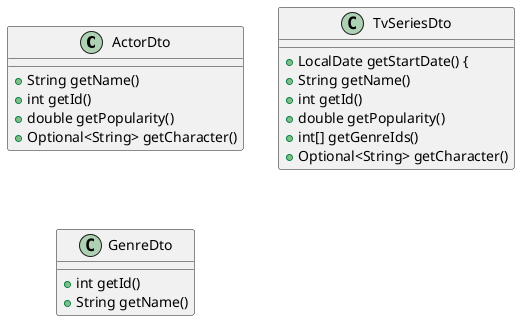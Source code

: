 @startuml
'https://plantuml.com/class-diagram
class ActorDto {
	+ String getName()
	+ int getId()
	+ double getPopularity()
	+ Optional<String> getCharacter()
}

class TvSeriesDto {
	+ LocalDate getStartDate() {
	+ String getName()
	+ int getId()
	+ double getPopularity()
	+ int[] getGenreIds()
	+ Optional<String> getCharacter()

}

class GenreDto {
	+int getId()
	+ String getName()
}

@enduml